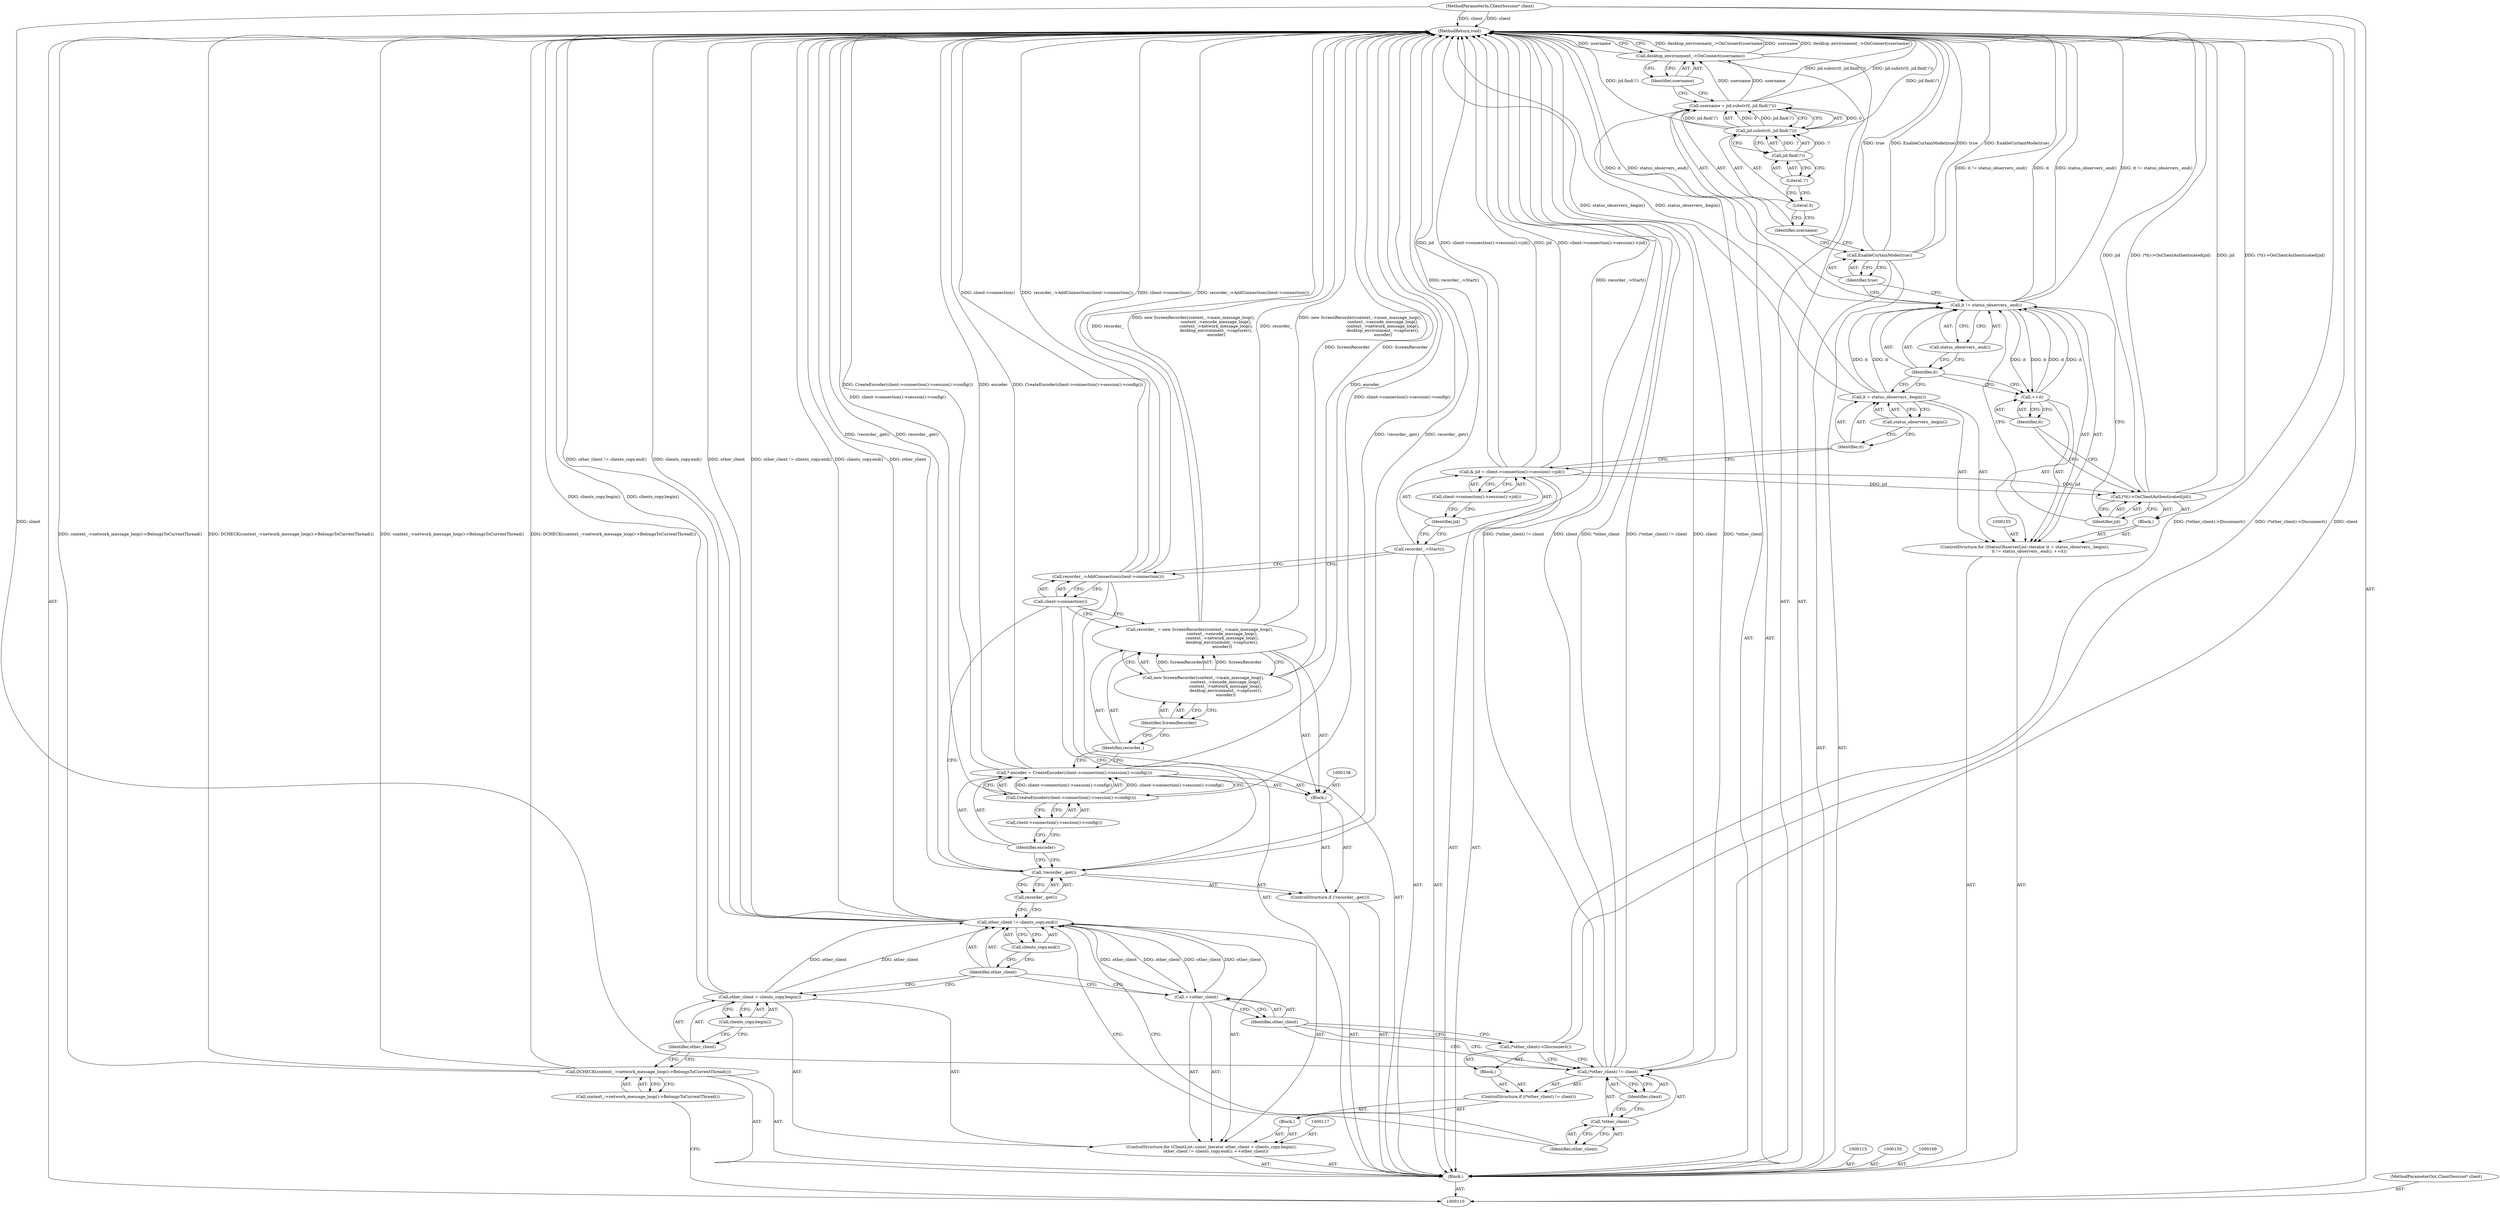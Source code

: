 digraph "0_Chrome_a46bcef82b29d30836a0f26226e3d4aca4fa9612_6" {
"1000178" [label="(MethodReturn,void)"];
"1000111" [label="(MethodParameterIn,ClientSession* client)"];
"1000283" [label="(MethodParameterOut,ClientSession* client)"];
"1000112" [label="(Block,)"];
"1000130" [label="(Identifier,other_client)"];
"1000131" [label="(Identifier,client)"];
"1000132" [label="(Block,)"];
"1000127" [label="(ControlStructure,if ((*other_client) != client))"];
"1000128" [label="(Call,(*other_client) != client)"];
"1000129" [label="(Call,*other_client)"];
"1000133" [label="(Call,(*other_client)->Disconnect())"];
"1000134" [label="(ControlStructure,if (!recorder_.get()))"];
"1000135" [label="(Call,!recorder_.get())"];
"1000136" [label="(Call,recorder_.get())"];
"1000139" [label="(Call,* encoder = CreateEncoder(client->connection()->session()->config()))"];
"1000140" [label="(Identifier,encoder)"];
"1000141" [label="(Call,CreateEncoder(client->connection()->session()->config()))"];
"1000142" [label="(Call,client->connection()->session()->config())"];
"1000137" [label="(Block,)"];
"1000114" [label="(Call,context_->network_message_loop()->BelongsToCurrentThread())"];
"1000113" [label="(Call,DCHECK(context_->network_message_loop()->BelongsToCurrentThread()))"];
"1000145" [label="(Call,new ScreenRecorder(context_->main_message_loop(),\n                                   context_->encode_message_loop(),\n                                   context_->network_message_loop(),\n                                   desktop_environment_->capturer(),\n                                   encoder))"];
"1000146" [label="(Identifier,ScreenRecorder)"];
"1000143" [label="(Call,recorder_ = new ScreenRecorder(context_->main_message_loop(),\n                                   context_->encode_message_loop(),\n                                   context_->network_message_loop(),\n                                   desktop_environment_->capturer(),\n                                   encoder))"];
"1000144" [label="(Identifier,recorder_)"];
"1000147" [label="(Call,recorder_->AddConnection(client->connection()))"];
"1000148" [label="(Call,client->connection())"];
"1000149" [label="(Call,recorder_->Start())"];
"1000151" [label="(Call,& jid = client->connection()->session()->jid())"];
"1000152" [label="(Identifier,jid)"];
"1000153" [label="(Call,client->connection()->session()->jid())"];
"1000154" [label="(ControlStructure,for (StatusObserverList::iterator it = status_observers_.begin();\n       it != status_observers_.end(); ++it))"];
"1000156" [label="(Call,it = status_observers_.begin())"];
"1000157" [label="(Identifier,it)"];
"1000158" [label="(Call,status_observers_.begin())"];
"1000161" [label="(Call,status_observers_.end())"];
"1000162" [label="(Call,++it)"];
"1000163" [label="(Identifier,it)"];
"1000164" [label="(Block,)"];
"1000159" [label="(Call,it != status_observers_.end())"];
"1000160" [label="(Identifier,it)"];
"1000166" [label="(Identifier,jid)"];
"1000165" [label="(Call,(*it)->OnClientAuthenticated(jid))"];
"1000167" [label="(Call,EnableCurtainMode(true))"];
"1000168" [label="(Identifier,true)"];
"1000170" [label="(Call,username = jid.substr(0, jid.find('/')))"];
"1000171" [label="(Identifier,username)"];
"1000172" [label="(Call,jid.substr(0, jid.find('/')))"];
"1000173" [label="(Literal,0)"];
"1000174" [label="(Call,jid.find('/'))"];
"1000175" [label="(Literal,'/')"];
"1000176" [label="(Call,desktop_environment_->OnConnect(username))"];
"1000177" [label="(Identifier,username)"];
"1000116" [label="(ControlStructure,for (ClientList::const_iterator other_client = clients_copy.begin();\n       other_client != clients_copy.end(); ++other_client))"];
"1000118" [label="(Call,other_client = clients_copy.begin())"];
"1000119" [label="(Identifier,other_client)"];
"1000120" [label="(Call,clients_copy.begin())"];
"1000123" [label="(Call,clients_copy.end())"];
"1000124" [label="(Call,++other_client)"];
"1000125" [label="(Identifier,other_client)"];
"1000126" [label="(Block,)"];
"1000121" [label="(Call,other_client != clients_copy.end())"];
"1000122" [label="(Identifier,other_client)"];
"1000178" -> "1000110"  [label="AST: "];
"1000178" -> "1000176"  [label="CFG: "];
"1000159" -> "1000178"  [label="DDG: it != status_observers_.end()"];
"1000159" -> "1000178"  [label="DDG: it"];
"1000159" -> "1000178"  [label="DDG: status_observers_.end()"];
"1000167" -> "1000178"  [label="DDG: true"];
"1000167" -> "1000178"  [label="DDG: EnableCurtainMode(true)"];
"1000121" -> "1000178"  [label="DDG: other_client != clients_copy.end()"];
"1000121" -> "1000178"  [label="DDG: clients_copy.end()"];
"1000121" -> "1000178"  [label="DDG: other_client"];
"1000151" -> "1000178"  [label="DDG: client->connection()->session()->jid()"];
"1000151" -> "1000178"  [label="DDG: jid"];
"1000133" -> "1000178"  [label="DDG: (*other_client)->Disconnect()"];
"1000172" -> "1000178"  [label="DDG: jid.find('/')"];
"1000170" -> "1000178"  [label="DDG: jid.substr(0, jid.find('/'))"];
"1000141" -> "1000178"  [label="DDG: client->connection()->session()->config()"];
"1000113" -> "1000178"  [label="DDG: context_->network_message_loop()->BelongsToCurrentThread()"];
"1000113" -> "1000178"  [label="DDG: DCHECK(context_->network_message_loop()->BelongsToCurrentThread())"];
"1000139" -> "1000178"  [label="DDG: CreateEncoder(client->connection()->session()->config())"];
"1000139" -> "1000178"  [label="DDG: encoder"];
"1000165" -> "1000178"  [label="DDG: jid"];
"1000165" -> "1000178"  [label="DDG: (*it)->OnClientAuthenticated(jid)"];
"1000128" -> "1000178"  [label="DDG: *other_client"];
"1000128" -> "1000178"  [label="DDG: (*other_client) != client"];
"1000128" -> "1000178"  [label="DDG: client"];
"1000156" -> "1000178"  [label="DDG: status_observers_.begin()"];
"1000143" -> "1000178"  [label="DDG: recorder_"];
"1000143" -> "1000178"  [label="DDG: new ScreenRecorder(context_->main_message_loop(),\n                                   context_->encode_message_loop(),\n                                   context_->network_message_loop(),\n                                   desktop_environment_->capturer(),\n                                   encoder)"];
"1000149" -> "1000178"  [label="DDG: recorder_->Start()"];
"1000147" -> "1000178"  [label="DDG: client->connection()"];
"1000147" -> "1000178"  [label="DDG: recorder_->AddConnection(client->connection())"];
"1000176" -> "1000178"  [label="DDG: desktop_environment_->OnConnect(username)"];
"1000176" -> "1000178"  [label="DDG: username"];
"1000135" -> "1000178"  [label="DDG: !recorder_.get()"];
"1000135" -> "1000178"  [label="DDG: recorder_.get()"];
"1000118" -> "1000178"  [label="DDG: clients_copy.begin()"];
"1000145" -> "1000178"  [label="DDG: ScreenRecorder"];
"1000111" -> "1000178"  [label="DDG: client"];
"1000111" -> "1000110"  [label="AST: "];
"1000111" -> "1000178"  [label="DDG: client"];
"1000111" -> "1000128"  [label="DDG: client"];
"1000283" -> "1000110"  [label="AST: "];
"1000112" -> "1000110"  [label="AST: "];
"1000113" -> "1000112"  [label="AST: "];
"1000115" -> "1000112"  [label="AST: "];
"1000116" -> "1000112"  [label="AST: "];
"1000134" -> "1000112"  [label="AST: "];
"1000147" -> "1000112"  [label="AST: "];
"1000149" -> "1000112"  [label="AST: "];
"1000150" -> "1000112"  [label="AST: "];
"1000151" -> "1000112"  [label="AST: "];
"1000154" -> "1000112"  [label="AST: "];
"1000167" -> "1000112"  [label="AST: "];
"1000169" -> "1000112"  [label="AST: "];
"1000170" -> "1000112"  [label="AST: "];
"1000176" -> "1000112"  [label="AST: "];
"1000130" -> "1000129"  [label="AST: "];
"1000130" -> "1000121"  [label="CFG: "];
"1000129" -> "1000130"  [label="CFG: "];
"1000131" -> "1000128"  [label="AST: "];
"1000131" -> "1000129"  [label="CFG: "];
"1000128" -> "1000131"  [label="CFG: "];
"1000132" -> "1000127"  [label="AST: "];
"1000133" -> "1000132"  [label="AST: "];
"1000127" -> "1000126"  [label="AST: "];
"1000128" -> "1000127"  [label="AST: "];
"1000132" -> "1000127"  [label="AST: "];
"1000128" -> "1000127"  [label="AST: "];
"1000128" -> "1000131"  [label="CFG: "];
"1000129" -> "1000128"  [label="AST: "];
"1000131" -> "1000128"  [label="AST: "];
"1000133" -> "1000128"  [label="CFG: "];
"1000125" -> "1000128"  [label="CFG: "];
"1000128" -> "1000178"  [label="DDG: *other_client"];
"1000128" -> "1000178"  [label="DDG: (*other_client) != client"];
"1000128" -> "1000178"  [label="DDG: client"];
"1000111" -> "1000128"  [label="DDG: client"];
"1000129" -> "1000128"  [label="AST: "];
"1000129" -> "1000130"  [label="CFG: "];
"1000130" -> "1000129"  [label="AST: "];
"1000131" -> "1000129"  [label="CFG: "];
"1000133" -> "1000132"  [label="AST: "];
"1000133" -> "1000128"  [label="CFG: "];
"1000125" -> "1000133"  [label="CFG: "];
"1000133" -> "1000178"  [label="DDG: (*other_client)->Disconnect()"];
"1000134" -> "1000112"  [label="AST: "];
"1000135" -> "1000134"  [label="AST: "];
"1000137" -> "1000134"  [label="AST: "];
"1000135" -> "1000134"  [label="AST: "];
"1000135" -> "1000136"  [label="CFG: "];
"1000136" -> "1000135"  [label="AST: "];
"1000140" -> "1000135"  [label="CFG: "];
"1000148" -> "1000135"  [label="CFG: "];
"1000135" -> "1000178"  [label="DDG: !recorder_.get()"];
"1000135" -> "1000178"  [label="DDG: recorder_.get()"];
"1000136" -> "1000135"  [label="AST: "];
"1000136" -> "1000121"  [label="CFG: "];
"1000135" -> "1000136"  [label="CFG: "];
"1000139" -> "1000137"  [label="AST: "];
"1000139" -> "1000141"  [label="CFG: "];
"1000140" -> "1000139"  [label="AST: "];
"1000141" -> "1000139"  [label="AST: "];
"1000144" -> "1000139"  [label="CFG: "];
"1000139" -> "1000178"  [label="DDG: CreateEncoder(client->connection()->session()->config())"];
"1000139" -> "1000178"  [label="DDG: encoder"];
"1000141" -> "1000139"  [label="DDG: client->connection()->session()->config()"];
"1000140" -> "1000139"  [label="AST: "];
"1000140" -> "1000135"  [label="CFG: "];
"1000142" -> "1000140"  [label="CFG: "];
"1000141" -> "1000139"  [label="AST: "];
"1000141" -> "1000142"  [label="CFG: "];
"1000142" -> "1000141"  [label="AST: "];
"1000139" -> "1000141"  [label="CFG: "];
"1000141" -> "1000178"  [label="DDG: client->connection()->session()->config()"];
"1000141" -> "1000139"  [label="DDG: client->connection()->session()->config()"];
"1000142" -> "1000141"  [label="AST: "];
"1000142" -> "1000140"  [label="CFG: "];
"1000141" -> "1000142"  [label="CFG: "];
"1000137" -> "1000134"  [label="AST: "];
"1000138" -> "1000137"  [label="AST: "];
"1000139" -> "1000137"  [label="AST: "];
"1000143" -> "1000137"  [label="AST: "];
"1000114" -> "1000113"  [label="AST: "];
"1000114" -> "1000110"  [label="CFG: "];
"1000113" -> "1000114"  [label="CFG: "];
"1000113" -> "1000112"  [label="AST: "];
"1000113" -> "1000114"  [label="CFG: "];
"1000114" -> "1000113"  [label="AST: "];
"1000119" -> "1000113"  [label="CFG: "];
"1000113" -> "1000178"  [label="DDG: context_->network_message_loop()->BelongsToCurrentThread()"];
"1000113" -> "1000178"  [label="DDG: DCHECK(context_->network_message_loop()->BelongsToCurrentThread())"];
"1000145" -> "1000143"  [label="AST: "];
"1000145" -> "1000146"  [label="CFG: "];
"1000146" -> "1000145"  [label="AST: "];
"1000143" -> "1000145"  [label="CFG: "];
"1000145" -> "1000178"  [label="DDG: ScreenRecorder"];
"1000145" -> "1000143"  [label="DDG: ScreenRecorder"];
"1000146" -> "1000145"  [label="AST: "];
"1000146" -> "1000144"  [label="CFG: "];
"1000145" -> "1000146"  [label="CFG: "];
"1000143" -> "1000137"  [label="AST: "];
"1000143" -> "1000145"  [label="CFG: "];
"1000144" -> "1000143"  [label="AST: "];
"1000145" -> "1000143"  [label="AST: "];
"1000148" -> "1000143"  [label="CFG: "];
"1000143" -> "1000178"  [label="DDG: recorder_"];
"1000143" -> "1000178"  [label="DDG: new ScreenRecorder(context_->main_message_loop(),\n                                   context_->encode_message_loop(),\n                                   context_->network_message_loop(),\n                                   desktop_environment_->capturer(),\n                                   encoder)"];
"1000145" -> "1000143"  [label="DDG: ScreenRecorder"];
"1000144" -> "1000143"  [label="AST: "];
"1000144" -> "1000139"  [label="CFG: "];
"1000146" -> "1000144"  [label="CFG: "];
"1000147" -> "1000112"  [label="AST: "];
"1000147" -> "1000148"  [label="CFG: "];
"1000148" -> "1000147"  [label="AST: "];
"1000149" -> "1000147"  [label="CFG: "];
"1000147" -> "1000178"  [label="DDG: client->connection()"];
"1000147" -> "1000178"  [label="DDG: recorder_->AddConnection(client->connection())"];
"1000148" -> "1000147"  [label="AST: "];
"1000148" -> "1000143"  [label="CFG: "];
"1000148" -> "1000135"  [label="CFG: "];
"1000147" -> "1000148"  [label="CFG: "];
"1000149" -> "1000112"  [label="AST: "];
"1000149" -> "1000147"  [label="CFG: "];
"1000152" -> "1000149"  [label="CFG: "];
"1000149" -> "1000178"  [label="DDG: recorder_->Start()"];
"1000151" -> "1000112"  [label="AST: "];
"1000151" -> "1000153"  [label="CFG: "];
"1000152" -> "1000151"  [label="AST: "];
"1000153" -> "1000151"  [label="AST: "];
"1000157" -> "1000151"  [label="CFG: "];
"1000151" -> "1000178"  [label="DDG: client->connection()->session()->jid()"];
"1000151" -> "1000178"  [label="DDG: jid"];
"1000151" -> "1000165"  [label="DDG: jid"];
"1000152" -> "1000151"  [label="AST: "];
"1000152" -> "1000149"  [label="CFG: "];
"1000153" -> "1000152"  [label="CFG: "];
"1000153" -> "1000151"  [label="AST: "];
"1000153" -> "1000152"  [label="CFG: "];
"1000151" -> "1000153"  [label="CFG: "];
"1000154" -> "1000112"  [label="AST: "];
"1000155" -> "1000154"  [label="AST: "];
"1000156" -> "1000154"  [label="AST: "];
"1000159" -> "1000154"  [label="AST: "];
"1000162" -> "1000154"  [label="AST: "];
"1000164" -> "1000154"  [label="AST: "];
"1000156" -> "1000154"  [label="AST: "];
"1000156" -> "1000158"  [label="CFG: "];
"1000157" -> "1000156"  [label="AST: "];
"1000158" -> "1000156"  [label="AST: "];
"1000160" -> "1000156"  [label="CFG: "];
"1000156" -> "1000178"  [label="DDG: status_observers_.begin()"];
"1000156" -> "1000159"  [label="DDG: it"];
"1000157" -> "1000156"  [label="AST: "];
"1000157" -> "1000151"  [label="CFG: "];
"1000158" -> "1000157"  [label="CFG: "];
"1000158" -> "1000156"  [label="AST: "];
"1000158" -> "1000157"  [label="CFG: "];
"1000156" -> "1000158"  [label="CFG: "];
"1000161" -> "1000159"  [label="AST: "];
"1000161" -> "1000160"  [label="CFG: "];
"1000159" -> "1000161"  [label="CFG: "];
"1000162" -> "1000154"  [label="AST: "];
"1000162" -> "1000163"  [label="CFG: "];
"1000163" -> "1000162"  [label="AST: "];
"1000160" -> "1000162"  [label="CFG: "];
"1000162" -> "1000159"  [label="DDG: it"];
"1000159" -> "1000162"  [label="DDG: it"];
"1000163" -> "1000162"  [label="AST: "];
"1000163" -> "1000165"  [label="CFG: "];
"1000162" -> "1000163"  [label="CFG: "];
"1000164" -> "1000154"  [label="AST: "];
"1000165" -> "1000164"  [label="AST: "];
"1000159" -> "1000154"  [label="AST: "];
"1000159" -> "1000161"  [label="CFG: "];
"1000160" -> "1000159"  [label="AST: "];
"1000161" -> "1000159"  [label="AST: "];
"1000166" -> "1000159"  [label="CFG: "];
"1000168" -> "1000159"  [label="CFG: "];
"1000159" -> "1000178"  [label="DDG: it != status_observers_.end()"];
"1000159" -> "1000178"  [label="DDG: it"];
"1000159" -> "1000178"  [label="DDG: status_observers_.end()"];
"1000156" -> "1000159"  [label="DDG: it"];
"1000162" -> "1000159"  [label="DDG: it"];
"1000159" -> "1000162"  [label="DDG: it"];
"1000160" -> "1000159"  [label="AST: "];
"1000160" -> "1000156"  [label="CFG: "];
"1000160" -> "1000162"  [label="CFG: "];
"1000161" -> "1000160"  [label="CFG: "];
"1000166" -> "1000165"  [label="AST: "];
"1000166" -> "1000159"  [label="CFG: "];
"1000165" -> "1000166"  [label="CFG: "];
"1000165" -> "1000164"  [label="AST: "];
"1000165" -> "1000166"  [label="CFG: "];
"1000166" -> "1000165"  [label="AST: "];
"1000163" -> "1000165"  [label="CFG: "];
"1000165" -> "1000178"  [label="DDG: jid"];
"1000165" -> "1000178"  [label="DDG: (*it)->OnClientAuthenticated(jid)"];
"1000151" -> "1000165"  [label="DDG: jid"];
"1000167" -> "1000112"  [label="AST: "];
"1000167" -> "1000168"  [label="CFG: "];
"1000168" -> "1000167"  [label="AST: "];
"1000171" -> "1000167"  [label="CFG: "];
"1000167" -> "1000178"  [label="DDG: true"];
"1000167" -> "1000178"  [label="DDG: EnableCurtainMode(true)"];
"1000168" -> "1000167"  [label="AST: "];
"1000168" -> "1000159"  [label="CFG: "];
"1000167" -> "1000168"  [label="CFG: "];
"1000170" -> "1000112"  [label="AST: "];
"1000170" -> "1000172"  [label="CFG: "];
"1000171" -> "1000170"  [label="AST: "];
"1000172" -> "1000170"  [label="AST: "];
"1000177" -> "1000170"  [label="CFG: "];
"1000170" -> "1000178"  [label="DDG: jid.substr(0, jid.find('/'))"];
"1000172" -> "1000170"  [label="DDG: 0"];
"1000172" -> "1000170"  [label="DDG: jid.find('/')"];
"1000170" -> "1000176"  [label="DDG: username"];
"1000171" -> "1000170"  [label="AST: "];
"1000171" -> "1000167"  [label="CFG: "];
"1000173" -> "1000171"  [label="CFG: "];
"1000172" -> "1000170"  [label="AST: "];
"1000172" -> "1000174"  [label="CFG: "];
"1000173" -> "1000172"  [label="AST: "];
"1000174" -> "1000172"  [label="AST: "];
"1000170" -> "1000172"  [label="CFG: "];
"1000172" -> "1000178"  [label="DDG: jid.find('/')"];
"1000172" -> "1000170"  [label="DDG: 0"];
"1000172" -> "1000170"  [label="DDG: jid.find('/')"];
"1000174" -> "1000172"  [label="DDG: '/'"];
"1000173" -> "1000172"  [label="AST: "];
"1000173" -> "1000171"  [label="CFG: "];
"1000175" -> "1000173"  [label="CFG: "];
"1000174" -> "1000172"  [label="AST: "];
"1000174" -> "1000175"  [label="CFG: "];
"1000175" -> "1000174"  [label="AST: "];
"1000172" -> "1000174"  [label="CFG: "];
"1000174" -> "1000172"  [label="DDG: '/'"];
"1000175" -> "1000174"  [label="AST: "];
"1000175" -> "1000173"  [label="CFG: "];
"1000174" -> "1000175"  [label="CFG: "];
"1000176" -> "1000112"  [label="AST: "];
"1000176" -> "1000177"  [label="CFG: "];
"1000177" -> "1000176"  [label="AST: "];
"1000178" -> "1000176"  [label="CFG: "];
"1000176" -> "1000178"  [label="DDG: desktop_environment_->OnConnect(username)"];
"1000176" -> "1000178"  [label="DDG: username"];
"1000170" -> "1000176"  [label="DDG: username"];
"1000177" -> "1000176"  [label="AST: "];
"1000177" -> "1000170"  [label="CFG: "];
"1000176" -> "1000177"  [label="CFG: "];
"1000116" -> "1000112"  [label="AST: "];
"1000117" -> "1000116"  [label="AST: "];
"1000118" -> "1000116"  [label="AST: "];
"1000121" -> "1000116"  [label="AST: "];
"1000124" -> "1000116"  [label="AST: "];
"1000126" -> "1000116"  [label="AST: "];
"1000118" -> "1000116"  [label="AST: "];
"1000118" -> "1000120"  [label="CFG: "];
"1000119" -> "1000118"  [label="AST: "];
"1000120" -> "1000118"  [label="AST: "];
"1000122" -> "1000118"  [label="CFG: "];
"1000118" -> "1000178"  [label="DDG: clients_copy.begin()"];
"1000118" -> "1000121"  [label="DDG: other_client"];
"1000119" -> "1000118"  [label="AST: "];
"1000119" -> "1000113"  [label="CFG: "];
"1000120" -> "1000119"  [label="CFG: "];
"1000120" -> "1000118"  [label="AST: "];
"1000120" -> "1000119"  [label="CFG: "];
"1000118" -> "1000120"  [label="CFG: "];
"1000123" -> "1000121"  [label="AST: "];
"1000123" -> "1000122"  [label="CFG: "];
"1000121" -> "1000123"  [label="CFG: "];
"1000124" -> "1000116"  [label="AST: "];
"1000124" -> "1000125"  [label="CFG: "];
"1000125" -> "1000124"  [label="AST: "];
"1000122" -> "1000124"  [label="CFG: "];
"1000124" -> "1000121"  [label="DDG: other_client"];
"1000121" -> "1000124"  [label="DDG: other_client"];
"1000125" -> "1000124"  [label="AST: "];
"1000125" -> "1000133"  [label="CFG: "];
"1000125" -> "1000128"  [label="CFG: "];
"1000124" -> "1000125"  [label="CFG: "];
"1000126" -> "1000116"  [label="AST: "];
"1000127" -> "1000126"  [label="AST: "];
"1000121" -> "1000116"  [label="AST: "];
"1000121" -> "1000123"  [label="CFG: "];
"1000122" -> "1000121"  [label="AST: "];
"1000123" -> "1000121"  [label="AST: "];
"1000130" -> "1000121"  [label="CFG: "];
"1000136" -> "1000121"  [label="CFG: "];
"1000121" -> "1000178"  [label="DDG: other_client != clients_copy.end()"];
"1000121" -> "1000178"  [label="DDG: clients_copy.end()"];
"1000121" -> "1000178"  [label="DDG: other_client"];
"1000124" -> "1000121"  [label="DDG: other_client"];
"1000118" -> "1000121"  [label="DDG: other_client"];
"1000121" -> "1000124"  [label="DDG: other_client"];
"1000122" -> "1000121"  [label="AST: "];
"1000122" -> "1000118"  [label="CFG: "];
"1000122" -> "1000124"  [label="CFG: "];
"1000123" -> "1000122"  [label="CFG: "];
}

